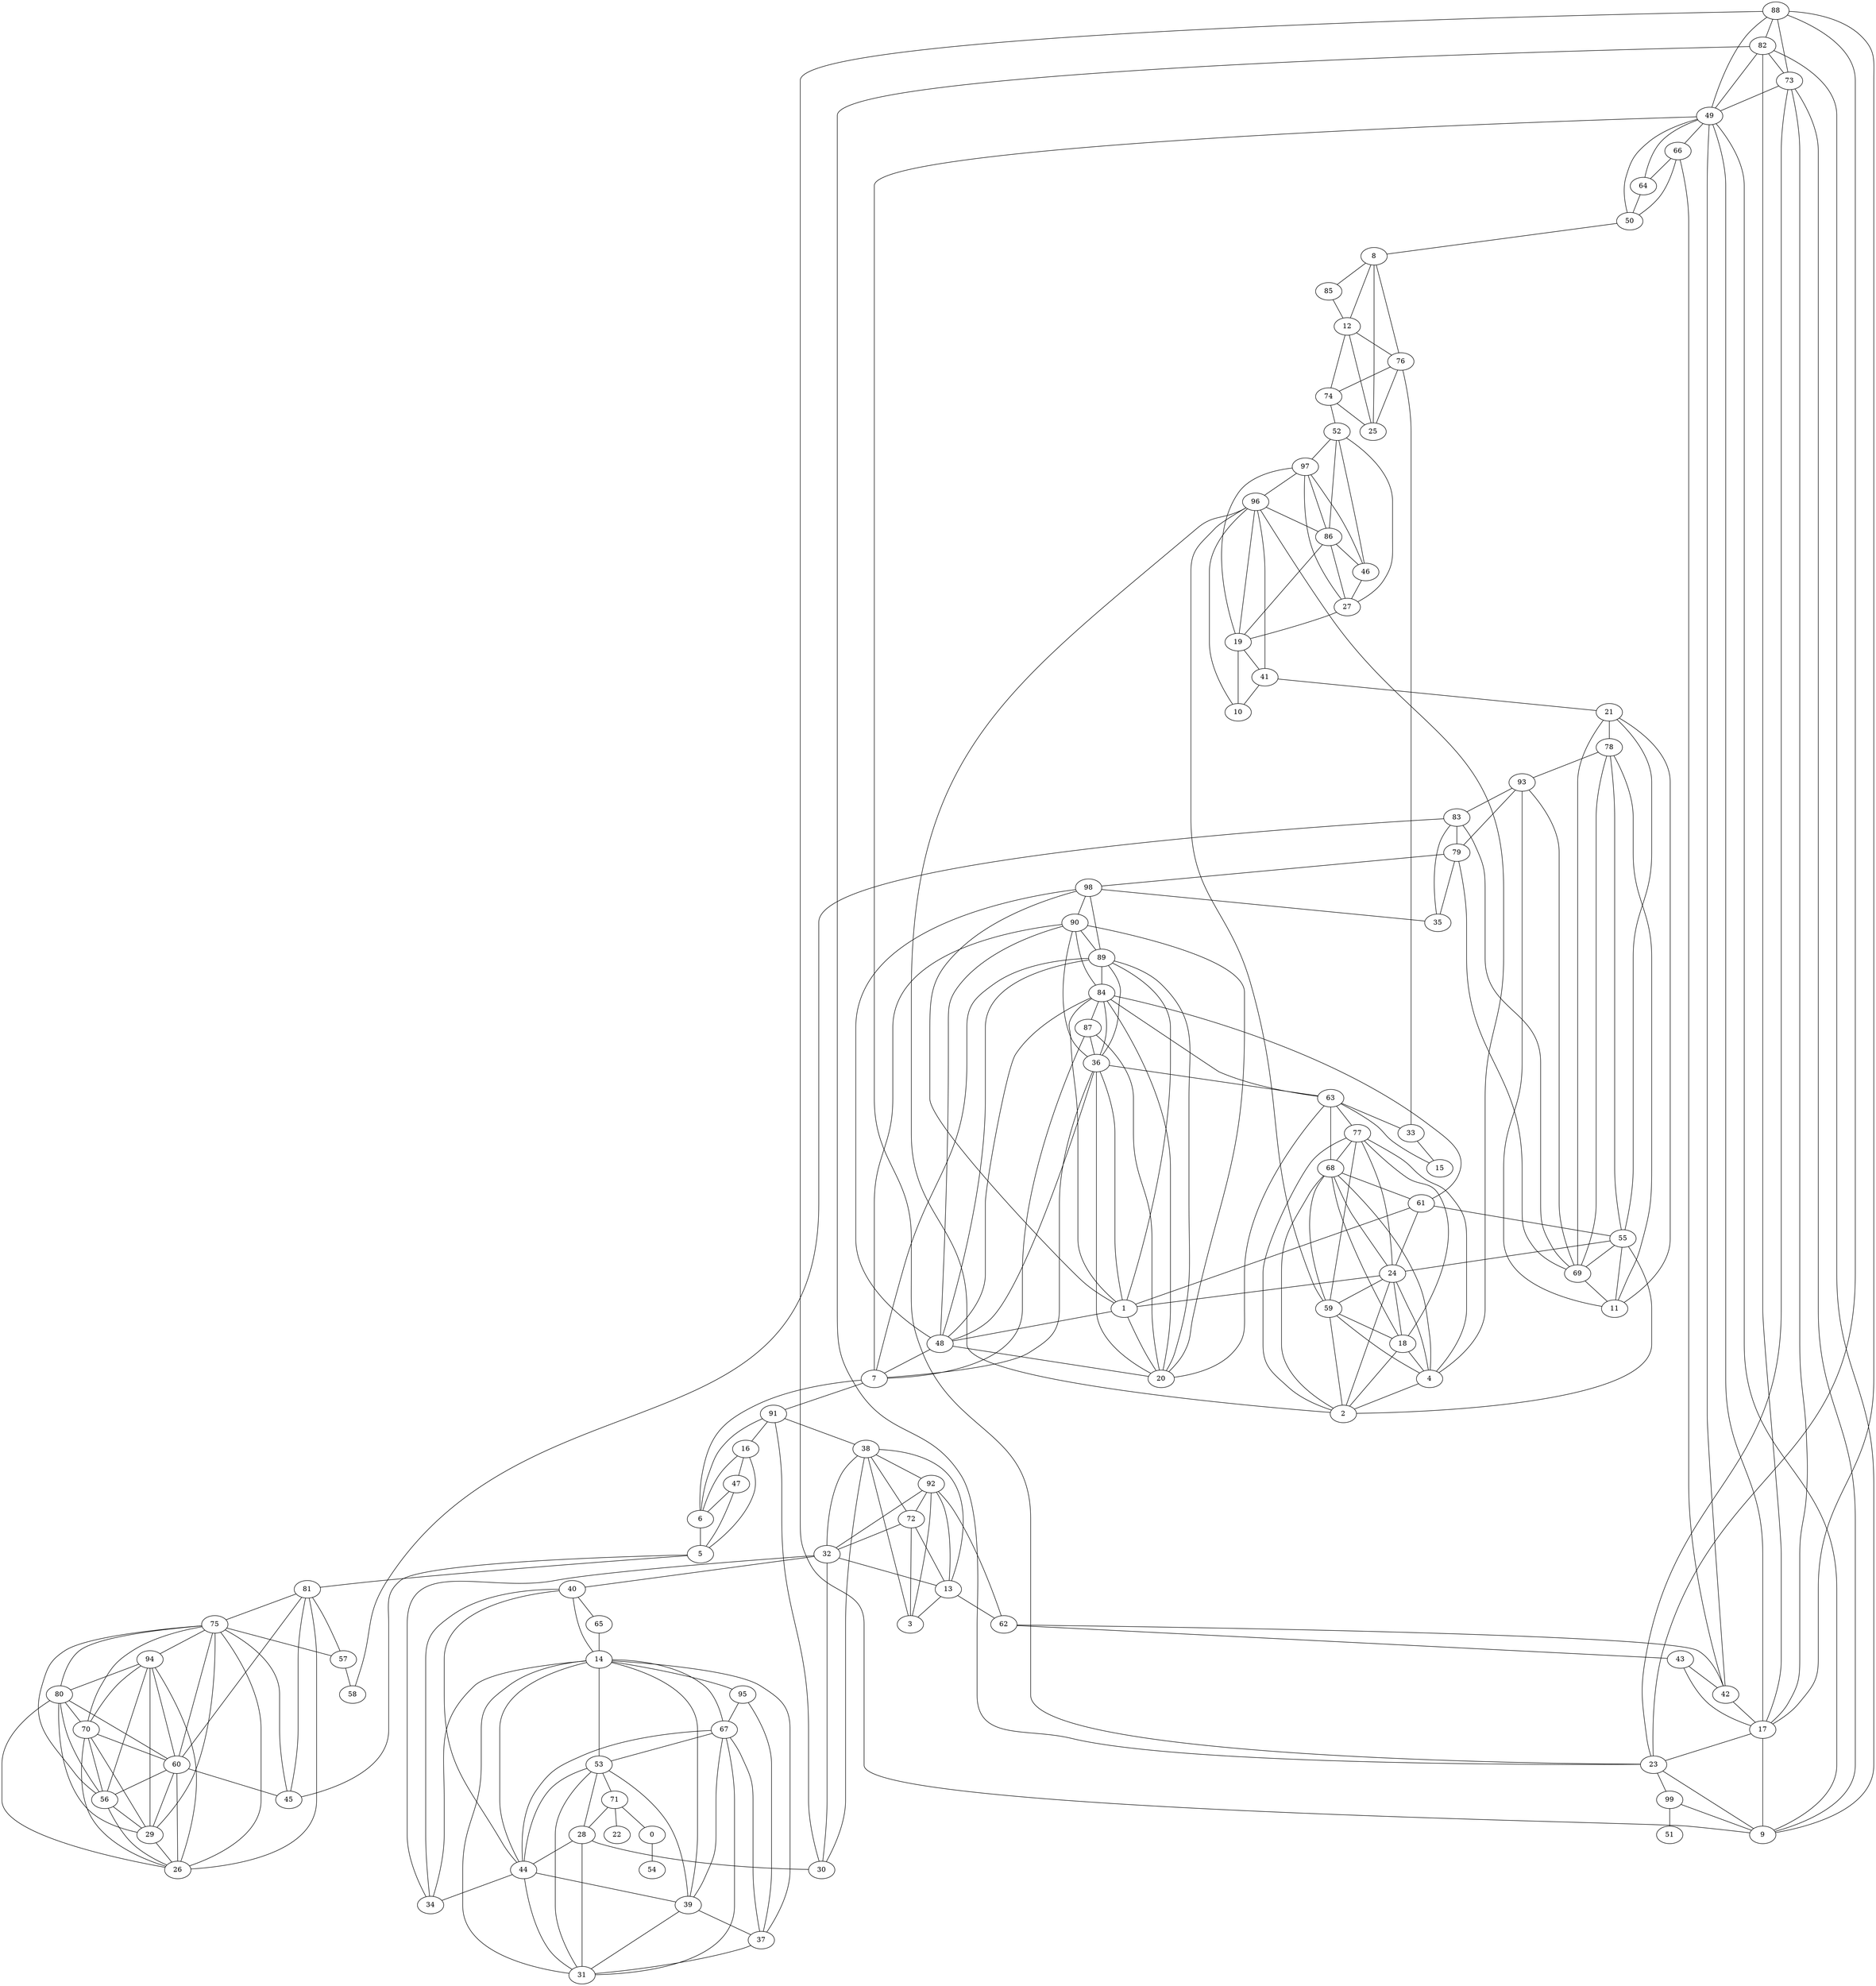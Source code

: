 graph G {
  88;
  82;
  73;
  49;
  66;
  64;
  50;
  8;
  85;
  12;
  76;
  74;
  52;
  97;
  96;
  86;
  46;
  27;
  19;
  41;
  21;
  78;
  93;
  83;
  79;
  98;
  90;
  89;
  84;
  87;
  36;
  63;
  77;
  68;
  61;
  55;
  69;
  11;
  24;
  59;
  18;
  4;
  2;
  1;
  48;
  20;
  7;
  91;
  38;
  92;
  72;
  32;
  40;
  65;
  14;
  95;
  67;
  53;
  71;
  28;
  44;
  39;
  37;
  31;
  34;
  30;
  22;
  0;
  54;
  13;
  62;
  43;
  42;
  17;
  23;
  99;
  51;
  9;
  3;
  16;
  47;
  6;
  5;
  81;
  75;
  94;
  80;
  70;
  60;
  56;
  29;
  26;
  45;
  57;
  58;
  33;
  15;
  35;
  10;
  25;
   88 -- 9;
   88 -- 17;
   88 -- 23;
   88 -- 49;
   88 -- 73;
   88 -- 82;
   82 -- 9;
   82 -- 17;
   82 -- 23;
   82 -- 49;
   82 -- 73;
   73 -- 9;
   73 -- 17;
   73 -- 23;
   73 -- 49;
   49 -- 9;
   49 -- 17;
   49 -- 23;
   49 -- 42;
   49 -- 50;
   49 -- 64;
   49 -- 66;
   66 -- 42;
   66 -- 50;
   66 -- 64;
   64 -- 50;
   50 -- 8;
   8 -- 12;
   8 -- 25;
   8 -- 76;
   8 -- 85;
   85 -- 12;
   12 -- 25;
   12 -- 74;
   12 -- 76;
   76 -- 25;
   76 -- 33;
   76 -- 74;
   74 -- 25;
   74 -- 52;
   52 -- 27;
   52 -- 46;
   52 -- 86;
   52 -- 97;
   97 -- 19;
   97 -- 27;
   97 -- 46;
   97 -- 86;
   97 -- 96;
   96 -- 2;
   96 -- 4;
   96 -- 10;
   96 -- 19;
   96 -- 41;
   96 -- 59;
   96 -- 86;
   86 -- 19;
   86 -- 27;
   86 -- 46;
   46 -- 27;
   27 -- 19;
   19 -- 10;
   19 -- 41;
   41 -- 10;
   41 -- 21;
   21 -- 11;
   21 -- 55;
   21 -- 69;
   21 -- 78;
   78 -- 11;
   78 -- 55;
   78 -- 69;
   78 -- 93;
   93 -- 11;
   93 -- 69;
   93 -- 79;
   93 -- 83;
   83 -- 35;
   83 -- 58;
   83 -- 69;
   83 -- 79;
   79 -- 35;
   79 -- 69;
   79 -- 98;
   98 -- 1;
   98 -- 35;
   98 -- 48;
   98 -- 89;
   98 -- 90;
   90 -- 7;
   90 -- 20;
   90 -- 36;
   90 -- 48;
   90 -- 84;
   90 -- 89;
   89 -- 1;
   89 -- 7;
   89 -- 20;
   89 -- 36;
   89 -- 48;
   89 -- 84;
   84 -- 1;
   84 -- 20;
   84 -- 36;
   84 -- 48;
   84 -- 61;
   84 -- 63;
   84 -- 87;
   87 -- 7;
   87 -- 20;
   87 -- 36;
   36 -- 1;
   36 -- 7;
   36 -- 20;
   36 -- 48;
   36 -- 63;
   63 -- 15;
   63 -- 20;
   63 -- 33;
   63 -- 68;
   63 -- 77;
   77 -- 2;
   77 -- 4;
   77 -- 18;
   77 -- 24;
   77 -- 59;
   77 -- 68;
   68 -- 2;
   68 -- 4;
   68 -- 18;
   68 -- 24;
   68 -- 59;
   68 -- 61;
   61 -- 1;
   61 -- 24;
   61 -- 55;
   55 -- 2;
   55 -- 11;
   55 -- 24;
   55 -- 69;
   69 -- 11;
   24 -- 1;
   24 -- 2;
   24 -- 4;
   24 -- 18;
   24 -- 59;
   59 -- 2;
   59 -- 4;
   59 -- 18;
   18 -- 2;
   18 -- 4;
   4 -- 2;
   1 -- 20;
   1 -- 48;
   48 -- 7;
   48 -- 20;
   7 -- 6;
   7 -- 91;
   91 -- 6;
   91 -- 16;
   91 -- 30;
   91 -- 38;
   38 -- 3;
   38 -- 13;
   38 -- 30;
   38 -- 32;
   38 -- 72;
   38 -- 92;
   92 -- 3;
   92 -- 13;
   92 -- 32;
   92 -- 62;
   92 -- 72;
   72 -- 3;
   72 -- 13;
   72 -- 32;
   32 -- 13;
   32 -- 30;
   32 -- 34;
   32 -- 40;
   40 -- 14;
   40 -- 34;
   40 -- 44;
   40 -- 65;
   65 -- 14;
   14 -- 31;
   14 -- 34;
   14 -- 37;
   14 -- 39;
   14 -- 44;
   14 -- 53;
   14 -- 67;
   14 -- 95;
   95 -- 37;
   95 -- 67;
   67 -- 31;
   67 -- 37;
   67 -- 39;
   67 -- 44;
   67 -- 53;
   53 -- 28;
   53 -- 31;
   53 -- 39;
   53 -- 44;
   53 -- 71;
   71 -- 0;
   71 -- 22;
   71 -- 28;
   28 -- 30;
   28 -- 31;
   28 -- 44;
   44 -- 31;
   44 -- 34;
   44 -- 39;
   39 -- 31;
   39 -- 37;
   37 -- 31;
   0 -- 54;
   13 -- 3;
   13 -- 62;
   62 -- 42;
   62 -- 43;
   43 -- 17;
   43 -- 42;
   42 -- 17;
   17 -- 9;
   17 -- 23;
   23 -- 9;
   23 -- 99;
   99 -- 9;
   99 -- 51;
   16 -- 5;
   16 -- 6;
   16 -- 47;
   47 -- 5;
   47 -- 6;
   6 -- 5;
   5 -- 45;
   5 -- 81;
   81 -- 26;
   81 -- 45;
   81 -- 57;
   81 -- 60;
   81 -- 75;
   75 -- 26;
   75 -- 29;
   75 -- 45;
   75 -- 56;
   75 -- 57;
   75 -- 60;
   75 -- 70;
   75 -- 80;
   75 -- 94;
   94 -- 26;
   94 -- 29;
   94 -- 56;
   94 -- 60;
   94 -- 70;
   94 -- 80;
   80 -- 26;
   80 -- 29;
   80 -- 56;
   80 -- 60;
   80 -- 70;
   70 -- 26;
   70 -- 29;
   70 -- 56;
   70 -- 60;
   60 -- 26;
   60 -- 29;
   60 -- 45;
   60 -- 56;
   56 -- 26;
   56 -- 29;
   29 -- 26;
   57 -- 58;
   33 -- 15;
}
